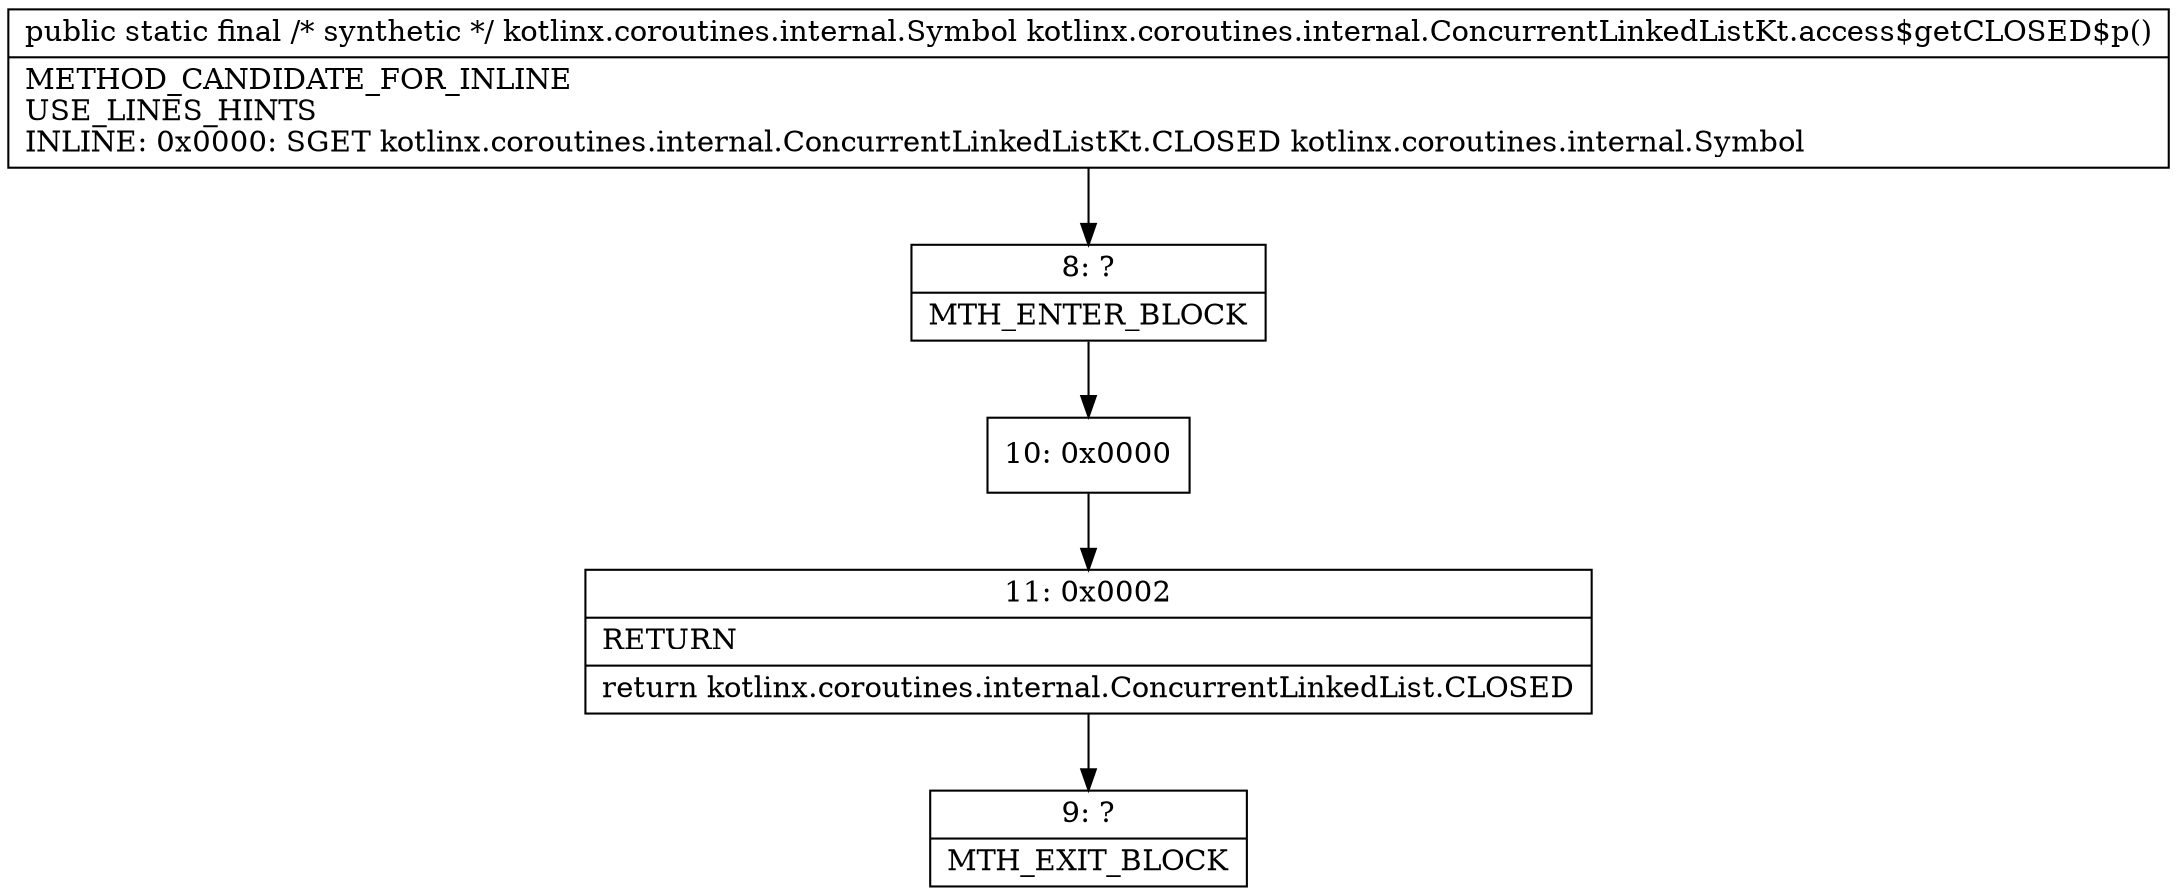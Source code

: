 digraph "CFG forkotlinx.coroutines.internal.ConcurrentLinkedListKt.access$getCLOSED$p()Lkotlinx\/coroutines\/internal\/Symbol;" {
Node_8 [shape=record,label="{8\:\ ?|MTH_ENTER_BLOCK\l}"];
Node_10 [shape=record,label="{10\:\ 0x0000}"];
Node_11 [shape=record,label="{11\:\ 0x0002|RETURN\l|return kotlinx.coroutines.internal.ConcurrentLinkedList.CLOSED\l}"];
Node_9 [shape=record,label="{9\:\ ?|MTH_EXIT_BLOCK\l}"];
MethodNode[shape=record,label="{public static final \/* synthetic *\/ kotlinx.coroutines.internal.Symbol kotlinx.coroutines.internal.ConcurrentLinkedListKt.access$getCLOSED$p()  | METHOD_CANDIDATE_FOR_INLINE\lUSE_LINES_HINTS\lINLINE: 0x0000: SGET   kotlinx.coroutines.internal.ConcurrentLinkedListKt.CLOSED kotlinx.coroutines.internal.Symbol\l}"];
MethodNode -> Node_8;Node_8 -> Node_10;
Node_10 -> Node_11;
Node_11 -> Node_9;
}

